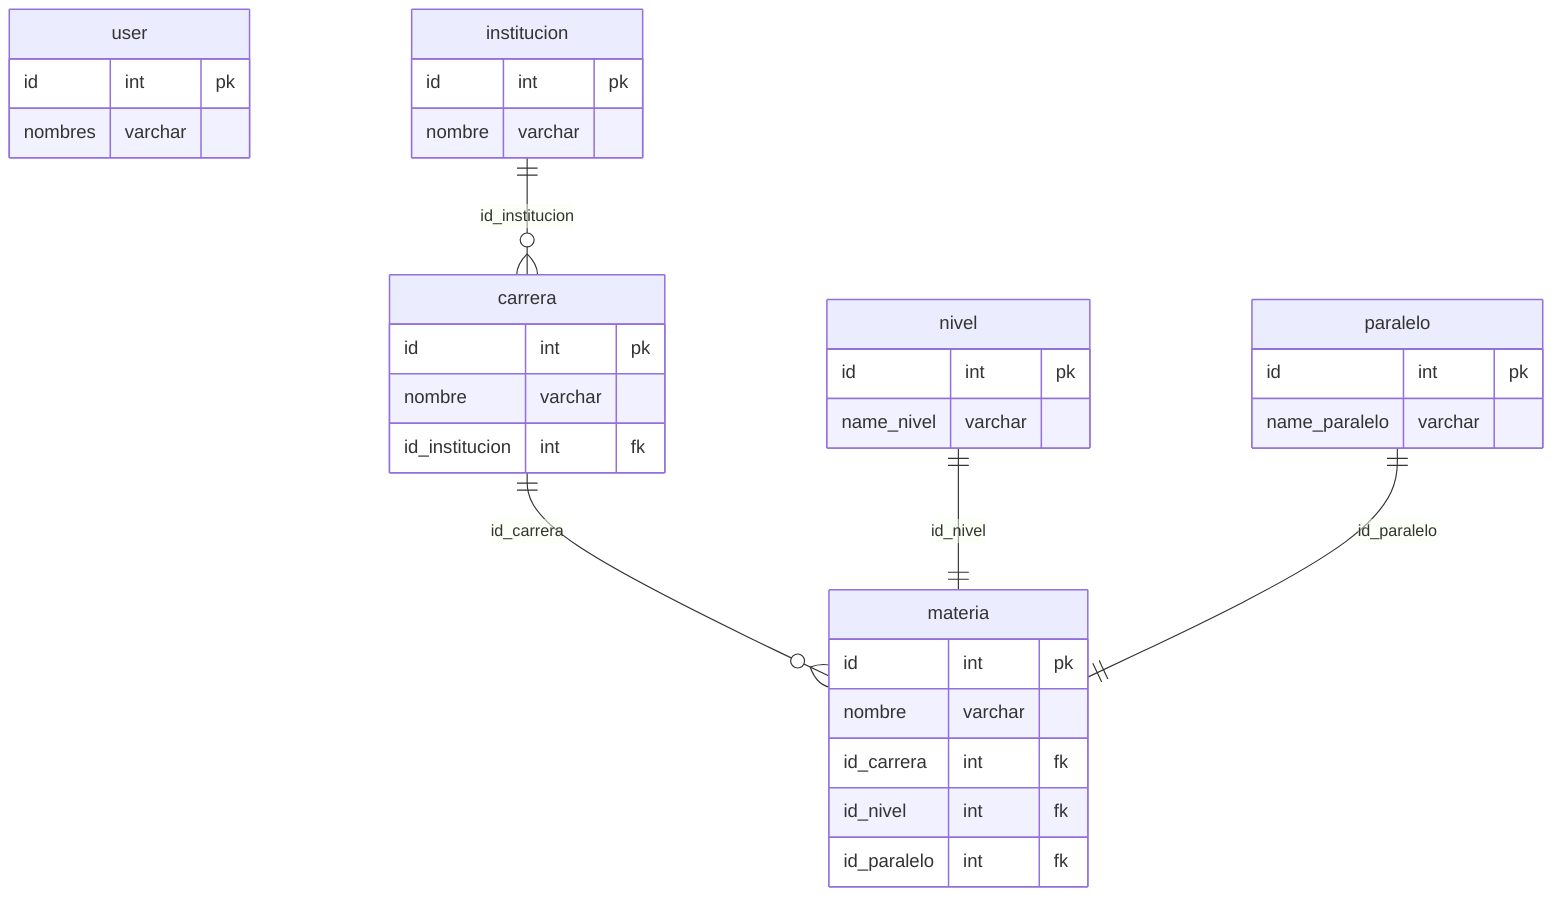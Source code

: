 erDiagram


user{
id int pk
nombres varchar
}

institucion{
id int pk
nombre varchar
}

carrera{
id int pk
nombre varchar
id_institucion int fk
}

materia{
id int pk
nombre varchar
id_carrera int fk
id_nivel int fk
id_paralelo int fk
}

nivel{
id int pk
name_nivel varchar
}

paralelo{
id int pk
name_paralelo varchar
}

institucion ||--o{ carrera :id_institucion
carrera ||--o{ materia :id_carrera
nivel ||--|| materia :id_nivel
paralelo ||--|| materia :id_paralelo
